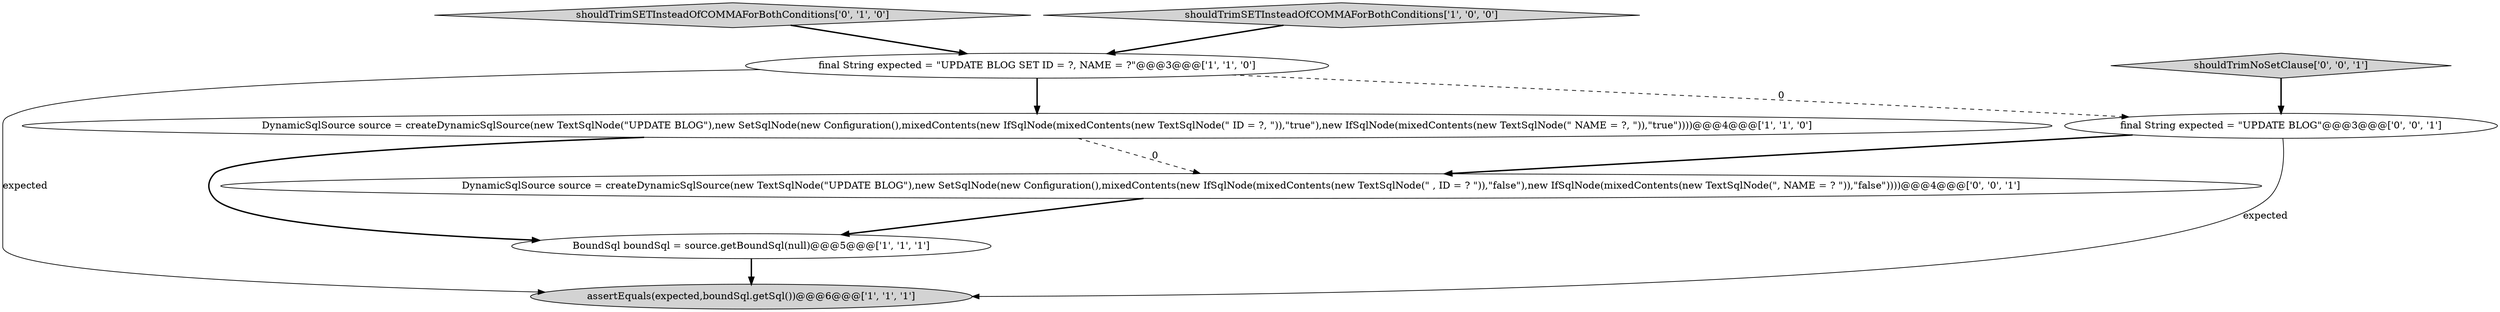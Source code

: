 digraph {
4 [style = filled, label = "BoundSql boundSql = source.getBoundSql(null)@@@5@@@['1', '1', '1']", fillcolor = white, shape = ellipse image = "AAA0AAABBB1BBB"];
7 [style = filled, label = "shouldTrimNoSetClause['0', '0', '1']", fillcolor = lightgray, shape = diamond image = "AAA0AAABBB3BBB"];
5 [style = filled, label = "shouldTrimSETInsteadOfCOMMAForBothConditions['0', '1', '0']", fillcolor = lightgray, shape = diamond image = "AAA0AAABBB2BBB"];
8 [style = filled, label = "final String expected = \"UPDATE BLOG\"@@@3@@@['0', '0', '1']", fillcolor = white, shape = ellipse image = "AAA0AAABBB3BBB"];
1 [style = filled, label = "assertEquals(expected,boundSql.getSql())@@@6@@@['1', '1', '1']", fillcolor = lightgray, shape = ellipse image = "AAA0AAABBB1BBB"];
0 [style = filled, label = "final String expected = \"UPDATE BLOG SET ID = ?, NAME = ?\"@@@3@@@['1', '1', '0']", fillcolor = white, shape = ellipse image = "AAA0AAABBB1BBB"];
3 [style = filled, label = "shouldTrimSETInsteadOfCOMMAForBothConditions['1', '0', '0']", fillcolor = lightgray, shape = diamond image = "AAA0AAABBB1BBB"];
2 [style = filled, label = "DynamicSqlSource source = createDynamicSqlSource(new TextSqlNode(\"UPDATE BLOG\"),new SetSqlNode(new Configuration(),mixedContents(new IfSqlNode(mixedContents(new TextSqlNode(\" ID = ?, \")),\"true\"),new IfSqlNode(mixedContents(new TextSqlNode(\" NAME = ?, \")),\"true\"))))@@@4@@@['1', '1', '0']", fillcolor = white, shape = ellipse image = "AAA0AAABBB1BBB"];
6 [style = filled, label = "DynamicSqlSource source = createDynamicSqlSource(new TextSqlNode(\"UPDATE BLOG\"),new SetSqlNode(new Configuration(),mixedContents(new IfSqlNode(mixedContents(new TextSqlNode(\" , ID = ? \")),\"false\"),new IfSqlNode(mixedContents(new TextSqlNode(\", NAME = ? \")),\"false\"))))@@@4@@@['0', '0', '1']", fillcolor = white, shape = ellipse image = "AAA0AAABBB3BBB"];
0->1 [style = solid, label="expected"];
0->8 [style = dashed, label="0"];
6->4 [style = bold, label=""];
8->1 [style = solid, label="expected"];
4->1 [style = bold, label=""];
8->6 [style = bold, label=""];
5->0 [style = bold, label=""];
7->8 [style = bold, label=""];
2->4 [style = bold, label=""];
3->0 [style = bold, label=""];
0->2 [style = bold, label=""];
2->6 [style = dashed, label="0"];
}
